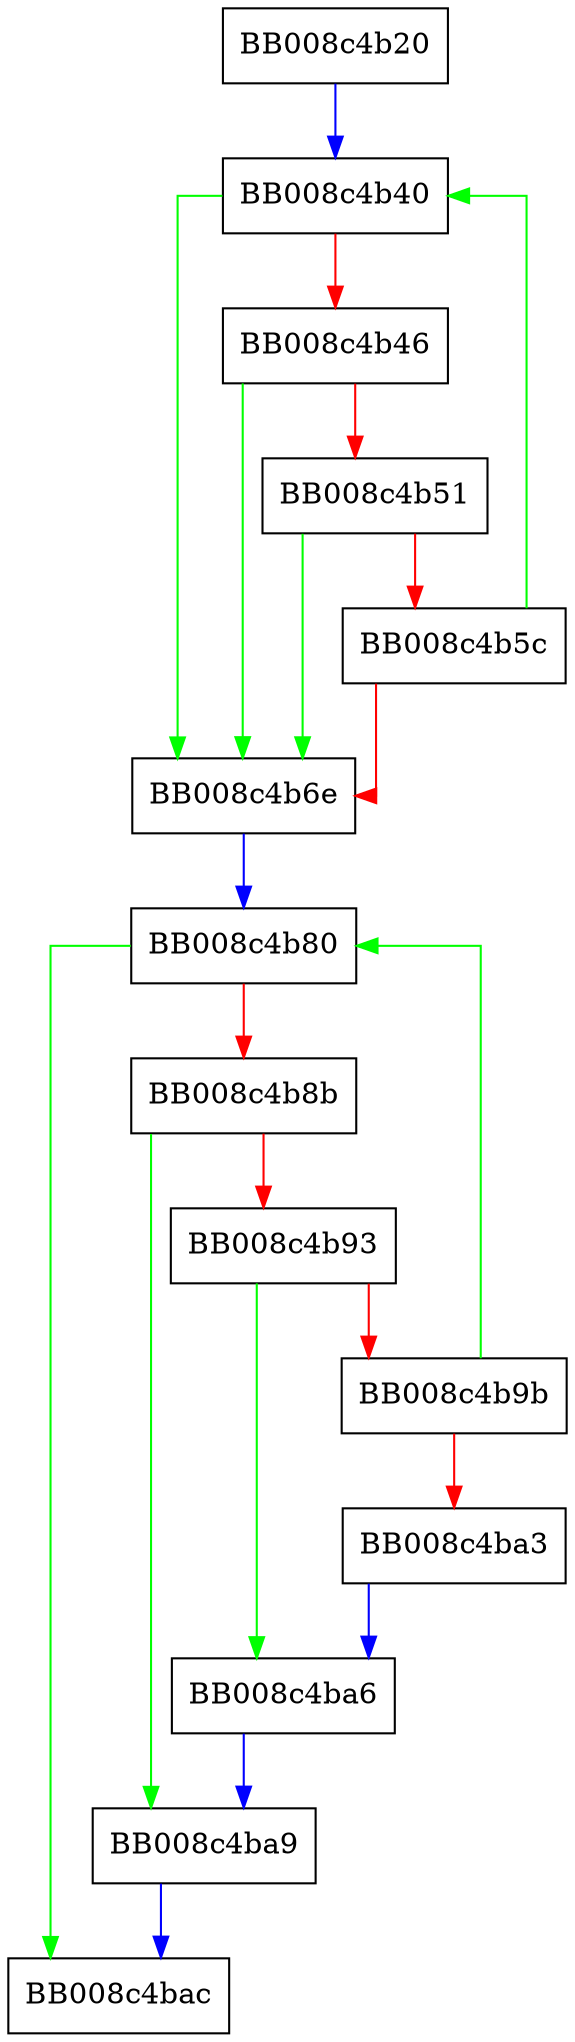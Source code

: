 digraph __strcspn_sse2 {
  node [shape="box"];
  graph [splines=ortho];
  BB008c4b20 -> BB008c4b40 [color="blue"];
  BB008c4b40 -> BB008c4b6e [color="green"];
  BB008c4b40 -> BB008c4b46 [color="red"];
  BB008c4b46 -> BB008c4b6e [color="green"];
  BB008c4b46 -> BB008c4b51 [color="red"];
  BB008c4b51 -> BB008c4b6e [color="green"];
  BB008c4b51 -> BB008c4b5c [color="red"];
  BB008c4b5c -> BB008c4b40 [color="green"];
  BB008c4b5c -> BB008c4b6e [color="red"];
  BB008c4b6e -> BB008c4b80 [color="blue"];
  BB008c4b80 -> BB008c4bac [color="green"];
  BB008c4b80 -> BB008c4b8b [color="red"];
  BB008c4b8b -> BB008c4ba9 [color="green"];
  BB008c4b8b -> BB008c4b93 [color="red"];
  BB008c4b93 -> BB008c4ba6 [color="green"];
  BB008c4b93 -> BB008c4b9b [color="red"];
  BB008c4b9b -> BB008c4b80 [color="green"];
  BB008c4b9b -> BB008c4ba3 [color="red"];
  BB008c4ba3 -> BB008c4ba6 [color="blue"];
  BB008c4ba6 -> BB008c4ba9 [color="blue"];
  BB008c4ba9 -> BB008c4bac [color="blue"];
}